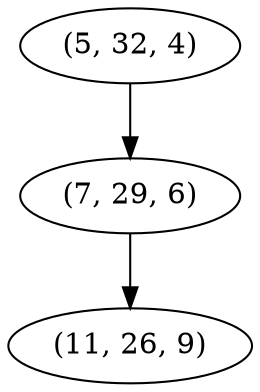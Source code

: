 digraph tree {
    "(5, 32, 4)";
    "(7, 29, 6)";
    "(11, 26, 9)";
    "(5, 32, 4)" -> "(7, 29, 6)";
    "(7, 29, 6)" -> "(11, 26, 9)";
}
